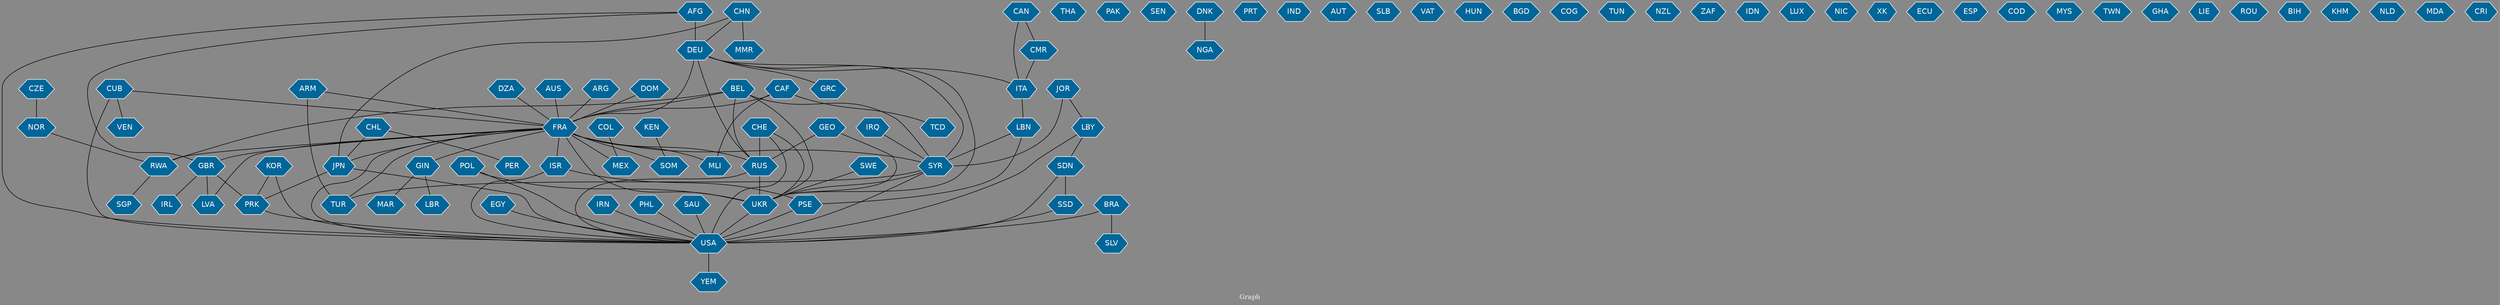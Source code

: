 // Countries together in item graph
graph {
	graph [bgcolor="#888888" fontcolor=white fontsize=12 label="Graph" outputorder=edgesfirst overlap=prism]
	node [color=white fillcolor="#006699" fontcolor=white fontname=Helvetica shape=hexagon style=filled]
	edge [arrowhead=open color=black fontcolor=white fontname=Courier fontsize=12]
		UKR [label=UKR]
		RUS [label=RUS]
		THA [label=THA]
		USA [label=USA]
		CHL [label=CHL]
		PAK [label=PAK]
		SEN [label=SEN]
		TUR [label=TUR]
		EGY [label=EGY]
		DZA [label=DZA]
		NGA [label=NGA]
		SWE [label=SWE]
		GRC [label=GRC]
		DEU [label=DEU]
		RWA [label=RWA]
		FRA [label=FRA]
		CAF [label=CAF]
		JPN [label=JPN]
		MEX [label=MEX]
		ISR [label=ISR]
		PSE [label=PSE]
		MLI [label=MLI]
		VEN [label=VEN]
		BEL [label=BEL]
		AUS [label=AUS]
		KEN [label=KEN]
		CHN [label=CHN]
		ARG [label=ARG]
		SOM [label=SOM]
		DNK [label=DNK]
		IRL [label=IRL]
		GBR [label=GBR]
		PRT [label=PRT]
		IND [label=IND]
		TCD [label=TCD]
		ITA [label=ITA]
		AFG [label=AFG]
		KOR [label=KOR]
		LBR [label=LBR]
		AUT [label=AUT]
		BRA [label=BRA]
		SYR [label=SYR]
		IRQ [label=IRQ]
		GIN [label=GIN]
		CUB [label=CUB]
		YEM [label=YEM]
		POL [label=POL]
		SLB [label=SLB]
		CHE [label=CHE]
		VAT [label=VAT]
		HUN [label=HUN]
		BGD [label=BGD]
		SSD [label=SSD]
		SDN [label=SDN]
		ARM [label=ARM]
		COG [label=COG]
		TUN [label=TUN]
		PRK [label=PRK]
		NOR [label=NOR]
		IRN [label=IRN]
		COL [label=COL]
		NZL [label=NZL]
		ZAF [label=ZAF]
		LBN [label=LBN]
		LBY [label=LBY]
		IDN [label=IDN]
		CAN [label=CAN]
		PHL [label=PHL]
		JOR [label=JOR]
		LUX [label=LUX]
		SGP [label=SGP]
		NIC [label=NIC]
		XK [label=XK]
		ECU [label=ECU]
		MMR [label=MMR]
		MAR [label=MAR]
		ESP [label=ESP]
		SAU [label=SAU]
		LVA [label=LVA]
		GEO [label=GEO]
		SLV [label=SLV]
		COD [label=COD]
		MYS [label=MYS]
		DOM [label=DOM]
		TWN [label=TWN]
		PER [label=PER]
		GHA [label=GHA]
		CZE [label=CZE]
		LIE [label=LIE]
		ROU [label=ROU]
		CMR [label=CMR]
		BIH [label=BIH]
		KHM [label=KHM]
		NLD [label=NLD]
		MDA [label=MDA]
		CRI [label=CRI]
			COL -- MEX [weight=1]
			SYR -- TUR [weight=2]
			BEL -- RWA [weight=1]
			CAF -- MLI [weight=1]
			CHE -- RUS [weight=6]
			CAF -- FRA [weight=5]
			LBY -- SDN [weight=1]
			ARM -- TUR [weight=9]
			AFG -- GBR [weight=3]
			SDN -- SSD [weight=12]
			AFG -- USA [weight=2]
			BRA -- USA [weight=2]
			AUS -- FRA [weight=3]
			CHE -- USA [weight=3]
			CHN -- DEU [weight=1]
			BEL -- FRA [weight=1]
			LBY -- USA [weight=1]
			JOR -- SYR [weight=4]
			USA -- YEM [weight=1]
			DNK -- NGA [weight=1]
			CHL -- JPN [weight=4]
			FRA -- MLI [weight=3]
			CAN -- CMR [weight=2]
			PRK -- USA [weight=5]
			DEU -- SYR [weight=3]
			GBR -- IRL [weight=2]
			AFG -- DEU [weight=8]
			CHL -- PER [weight=1]
			KOR -- PRK [weight=4]
			DEU -- RUS [weight=2]
			JPN -- USA [weight=3]
			KOR -- USA [weight=1]
			CAN -- ITA [weight=2]
			DEU -- ITA [weight=2]
			GIN -- MAR [weight=2]
			DZA -- FRA [weight=11]
			JPN -- PRK [weight=1]
			EGY -- USA [weight=2]
			GBR -- LVA [weight=1]
			CHN -- JPN [weight=1]
			ARG -- FRA [weight=1]
			CHE -- UKR [weight=11]
			UKR -- USA [weight=37]
			PSE -- USA [weight=3]
			IRQ -- SYR [weight=2]
			CZE -- NOR [weight=1]
			LBN -- SYR [weight=6]
			ISR -- USA [weight=2]
			DEU -- GRC [weight=2]
			FRA -- MEX [weight=8]
			SDN -- USA [weight=2]
			KEN -- SOM [weight=1]
			POL -- USA [weight=2]
			NOR -- RWA [weight=1]
			FRA -- USA [weight=2]
			DEU -- FRA [weight=6]
			ISR -- PSE [weight=20]
			PHL -- USA [weight=3]
			FRA -- GBR [weight=2]
			CAF -- TCD [weight=4]
			CHN -- MMR [weight=1]
			SYR -- UKR [weight=1]
			FRA -- SYR [weight=15]
			FRA -- JPN [weight=1]
			SSD -- USA [weight=2]
			FRA -- LVA [weight=1]
			RUS -- UKR [weight=125]
			RWA -- SGP [weight=2]
			FRA -- RUS [weight=3]
			IRN -- USA [weight=4]
			GEO -- UKR [weight=1]
			CMR -- ITA [weight=2]
			ARM -- FRA [weight=1]
			BEL -- UKR [weight=2]
			GIN -- LBR [weight=1]
			GEO -- RUS [weight=1]
			GBR -- PRK [weight=1]
			CUB -- VEN [weight=1]
			SYR -- USA [weight=2]
			DEU -- UKR [weight=3]
			CUB -- FRA [weight=3]
			ITA -- LBN [weight=1]
			SWE -- UKR [weight=1]
			FRA -- TUR [weight=1]
			FRA -- SOM [weight=6]
			BEL -- SYR [weight=2]
			JOR -- LBY [weight=1]
			RUS -- USA [weight=21]
			LBN -- PSE [weight=1]
			BEL -- RUS [weight=2]
			CUB -- USA [weight=4]
			DOM -- FRA [weight=2]
			POL -- UKR [weight=2]
			FRA -- ISR [weight=2]
			FRA -- RWA [weight=21]
			FRA -- UKR [weight=2]
			BRA -- SLV [weight=2]
			FRA -- GIN [weight=1]
			SAU -- USA [weight=1]
}